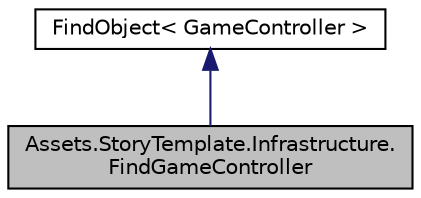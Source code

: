 digraph "Assets.StoryTemplate.Infrastructure.FindGameController"
{
  edge [fontname="Helvetica",fontsize="10",labelfontname="Helvetica",labelfontsize="10"];
  node [fontname="Helvetica",fontsize="10",shape=record];
  Node1 [label="Assets.StoryTemplate.Infrastructure.\lFindGameController",height=0.2,width=0.4,color="black", fillcolor="grey75", style="filled", fontcolor="black"];
  Node2 -> Node1 [dir="back",color="midnightblue",fontsize="10",style="solid",fontname="Helvetica"];
  Node2 [label="FindObject\< GameController \>",height=0.2,width=0.4,color="black", fillcolor="white", style="filled",URL="$dd/d04/classAssets_1_1StoryTemplate_1_1Infrastructure_1_1FindObject.html"];
}

